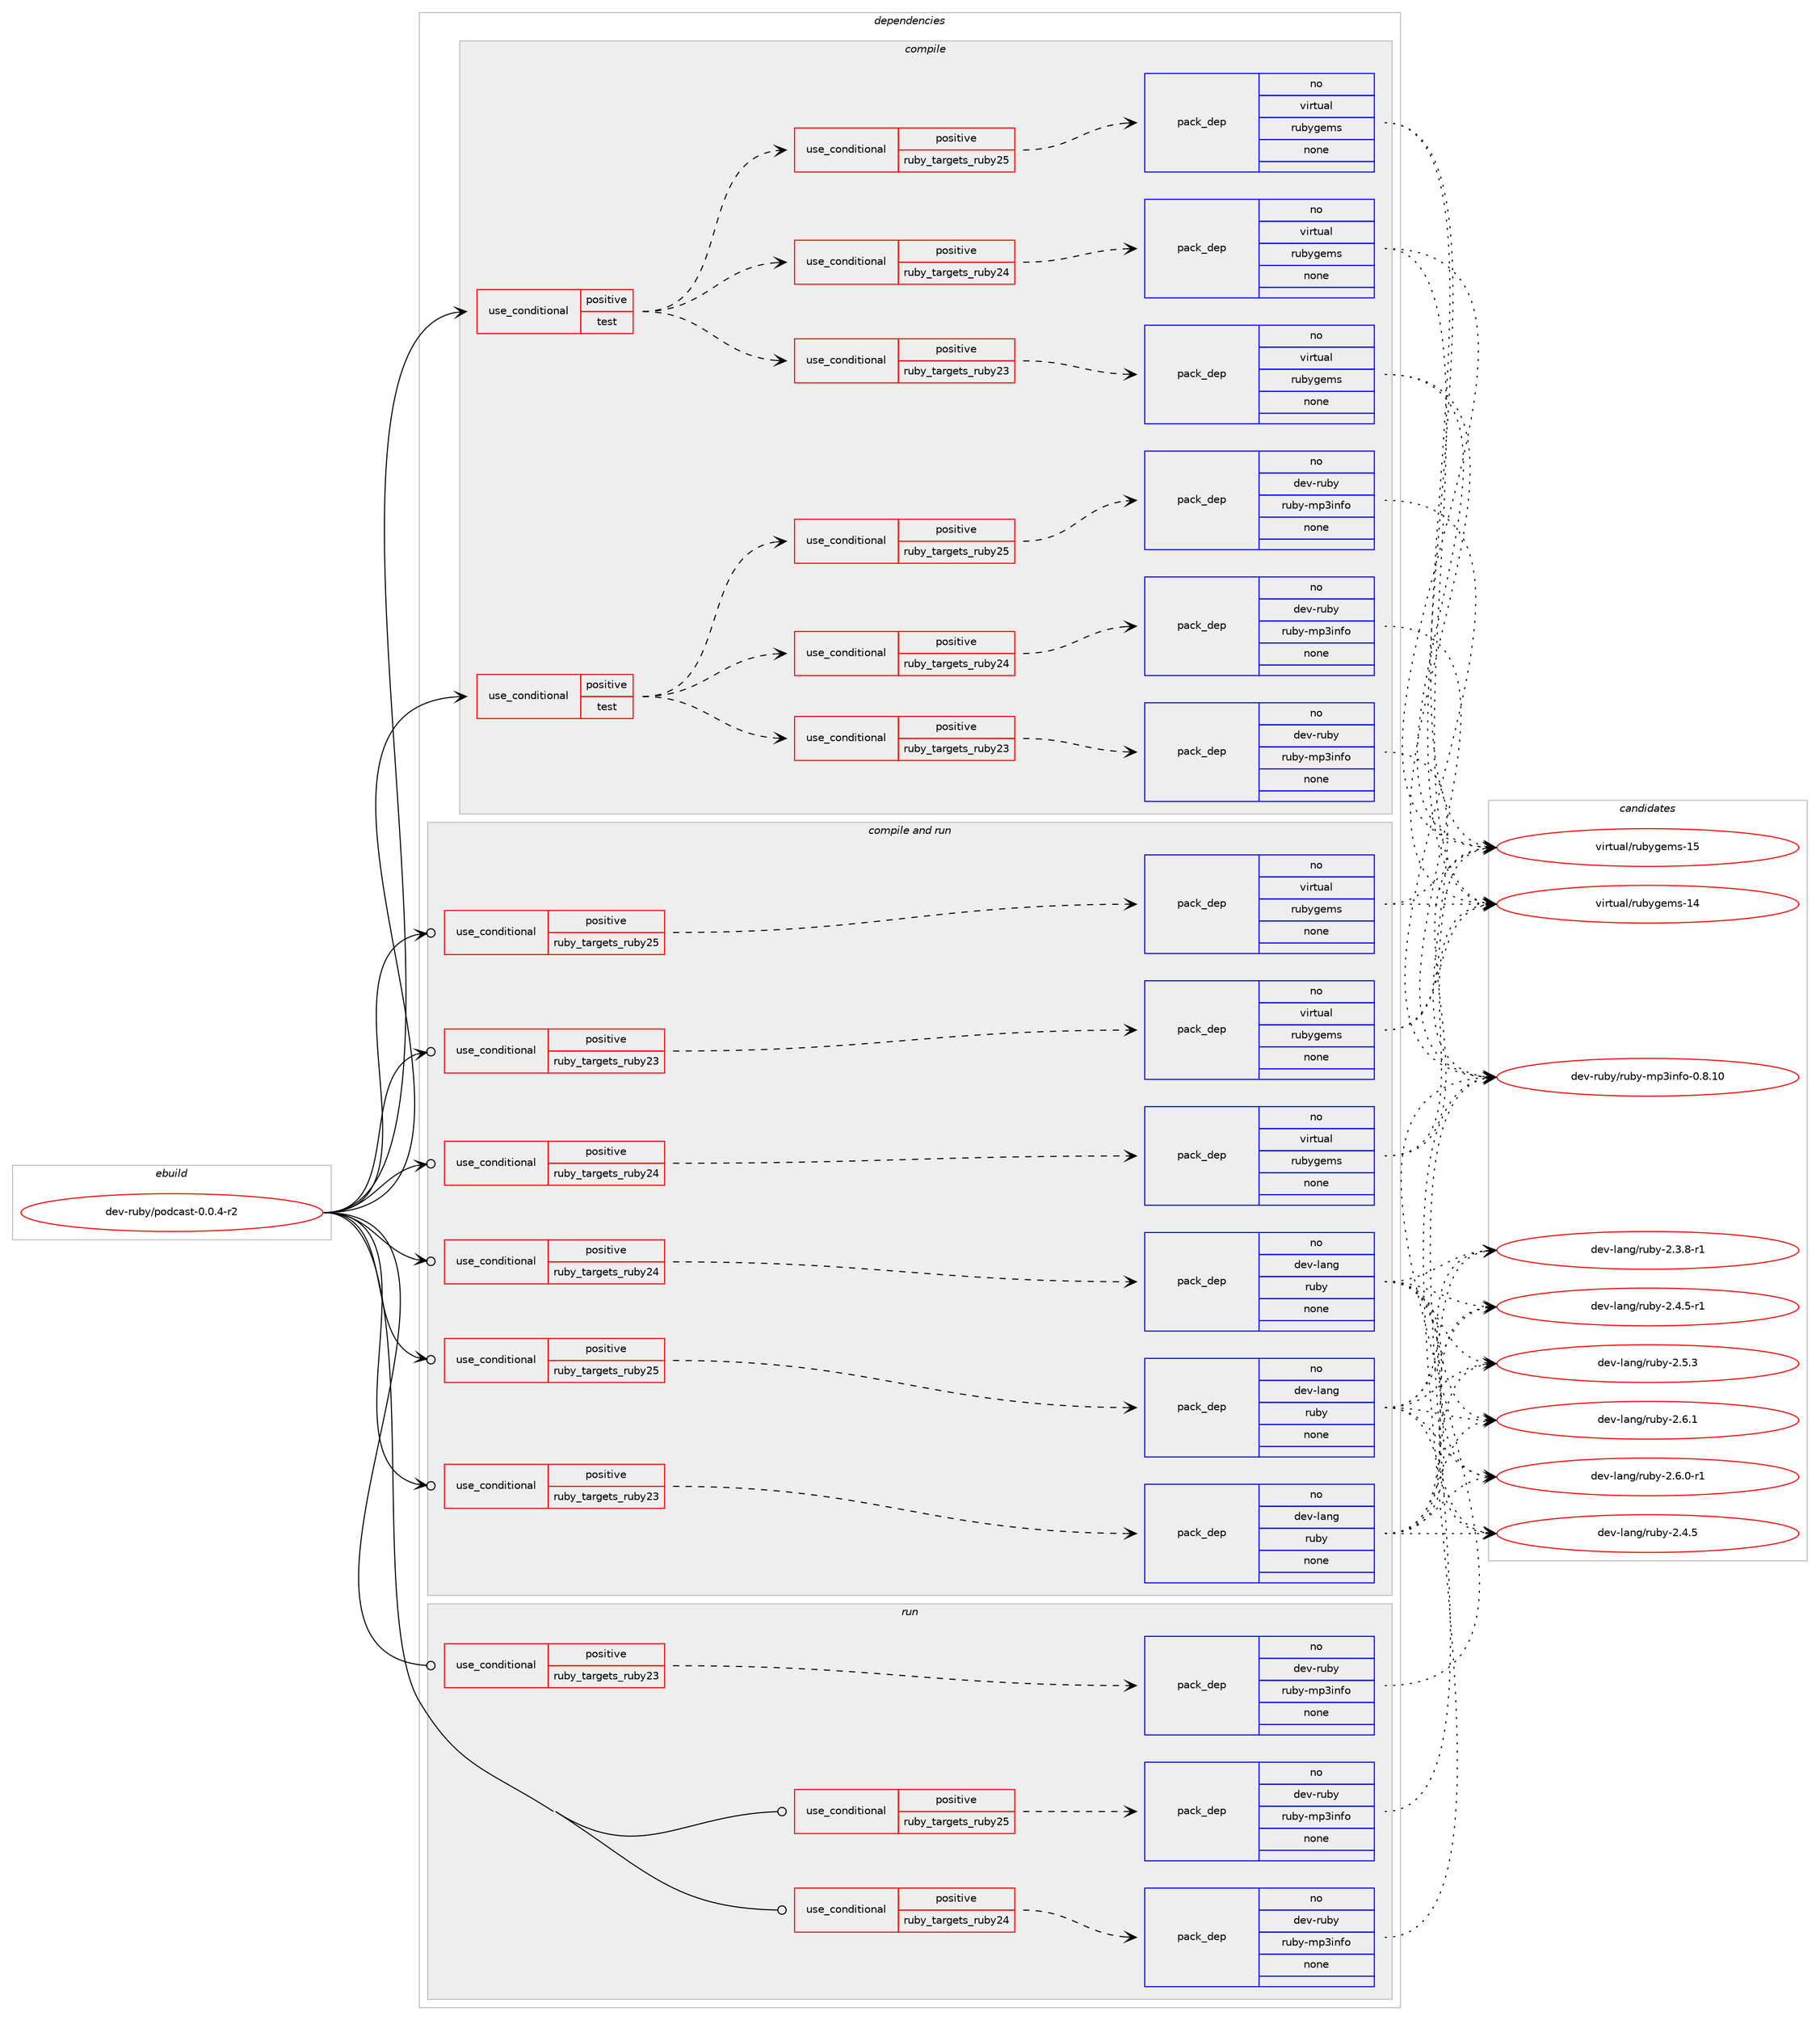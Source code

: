 digraph prolog {

# *************
# Graph options
# *************

newrank=true;
concentrate=true;
compound=true;
graph [rankdir=LR,fontname=Helvetica,fontsize=10,ranksep=1.5];#, ranksep=2.5, nodesep=0.2];
edge  [arrowhead=vee];
node  [fontname=Helvetica,fontsize=10];

# **********
# The ebuild
# **********

subgraph cluster_leftcol {
color=gray;
rank=same;
label=<<i>ebuild</i>>;
id [label="dev-ruby/podcast-0.0.4-r2", color=red, width=4, href="../dev-ruby/podcast-0.0.4-r2.svg"];
}

# ****************
# The dependencies
# ****************

subgraph cluster_midcol {
color=gray;
label=<<i>dependencies</i>>;
subgraph cluster_compile {
fillcolor="#eeeeee";
style=filled;
label=<<i>compile</i>>;
subgraph cond409542 {
dependency1511785 [label=<<TABLE BORDER="0" CELLBORDER="1" CELLSPACING="0" CELLPADDING="4"><TR><TD ROWSPAN="3" CELLPADDING="10">use_conditional</TD></TR><TR><TD>positive</TD></TR><TR><TD>test</TD></TR></TABLE>>, shape=none, color=red];
subgraph cond409543 {
dependency1511786 [label=<<TABLE BORDER="0" CELLBORDER="1" CELLSPACING="0" CELLPADDING="4"><TR><TD ROWSPAN="3" CELLPADDING="10">use_conditional</TD></TR><TR><TD>positive</TD></TR><TR><TD>ruby_targets_ruby23</TD></TR></TABLE>>, shape=none, color=red];
subgraph pack1078737 {
dependency1511787 [label=<<TABLE BORDER="0" CELLBORDER="1" CELLSPACING="0" CELLPADDING="4" WIDTH="220"><TR><TD ROWSPAN="6" CELLPADDING="30">pack_dep</TD></TR><TR><TD WIDTH="110">no</TD></TR><TR><TD>dev-ruby</TD></TR><TR><TD>ruby-mp3info</TD></TR><TR><TD>none</TD></TR><TR><TD></TD></TR></TABLE>>, shape=none, color=blue];
}
dependency1511786:e -> dependency1511787:w [weight=20,style="dashed",arrowhead="vee"];
}
dependency1511785:e -> dependency1511786:w [weight=20,style="dashed",arrowhead="vee"];
subgraph cond409544 {
dependency1511788 [label=<<TABLE BORDER="0" CELLBORDER="1" CELLSPACING="0" CELLPADDING="4"><TR><TD ROWSPAN="3" CELLPADDING="10">use_conditional</TD></TR><TR><TD>positive</TD></TR><TR><TD>ruby_targets_ruby24</TD></TR></TABLE>>, shape=none, color=red];
subgraph pack1078738 {
dependency1511789 [label=<<TABLE BORDER="0" CELLBORDER="1" CELLSPACING="0" CELLPADDING="4" WIDTH="220"><TR><TD ROWSPAN="6" CELLPADDING="30">pack_dep</TD></TR><TR><TD WIDTH="110">no</TD></TR><TR><TD>dev-ruby</TD></TR><TR><TD>ruby-mp3info</TD></TR><TR><TD>none</TD></TR><TR><TD></TD></TR></TABLE>>, shape=none, color=blue];
}
dependency1511788:e -> dependency1511789:w [weight=20,style="dashed",arrowhead="vee"];
}
dependency1511785:e -> dependency1511788:w [weight=20,style="dashed",arrowhead="vee"];
subgraph cond409545 {
dependency1511790 [label=<<TABLE BORDER="0" CELLBORDER="1" CELLSPACING="0" CELLPADDING="4"><TR><TD ROWSPAN="3" CELLPADDING="10">use_conditional</TD></TR><TR><TD>positive</TD></TR><TR><TD>ruby_targets_ruby25</TD></TR></TABLE>>, shape=none, color=red];
subgraph pack1078739 {
dependency1511791 [label=<<TABLE BORDER="0" CELLBORDER="1" CELLSPACING="0" CELLPADDING="4" WIDTH="220"><TR><TD ROWSPAN="6" CELLPADDING="30">pack_dep</TD></TR><TR><TD WIDTH="110">no</TD></TR><TR><TD>dev-ruby</TD></TR><TR><TD>ruby-mp3info</TD></TR><TR><TD>none</TD></TR><TR><TD></TD></TR></TABLE>>, shape=none, color=blue];
}
dependency1511790:e -> dependency1511791:w [weight=20,style="dashed",arrowhead="vee"];
}
dependency1511785:e -> dependency1511790:w [weight=20,style="dashed",arrowhead="vee"];
}
id:e -> dependency1511785:w [weight=20,style="solid",arrowhead="vee"];
subgraph cond409546 {
dependency1511792 [label=<<TABLE BORDER="0" CELLBORDER="1" CELLSPACING="0" CELLPADDING="4"><TR><TD ROWSPAN="3" CELLPADDING="10">use_conditional</TD></TR><TR><TD>positive</TD></TR><TR><TD>test</TD></TR></TABLE>>, shape=none, color=red];
subgraph cond409547 {
dependency1511793 [label=<<TABLE BORDER="0" CELLBORDER="1" CELLSPACING="0" CELLPADDING="4"><TR><TD ROWSPAN="3" CELLPADDING="10">use_conditional</TD></TR><TR><TD>positive</TD></TR><TR><TD>ruby_targets_ruby23</TD></TR></TABLE>>, shape=none, color=red];
subgraph pack1078740 {
dependency1511794 [label=<<TABLE BORDER="0" CELLBORDER="1" CELLSPACING="0" CELLPADDING="4" WIDTH="220"><TR><TD ROWSPAN="6" CELLPADDING="30">pack_dep</TD></TR><TR><TD WIDTH="110">no</TD></TR><TR><TD>virtual</TD></TR><TR><TD>rubygems</TD></TR><TR><TD>none</TD></TR><TR><TD></TD></TR></TABLE>>, shape=none, color=blue];
}
dependency1511793:e -> dependency1511794:w [weight=20,style="dashed",arrowhead="vee"];
}
dependency1511792:e -> dependency1511793:w [weight=20,style="dashed",arrowhead="vee"];
subgraph cond409548 {
dependency1511795 [label=<<TABLE BORDER="0" CELLBORDER="1" CELLSPACING="0" CELLPADDING="4"><TR><TD ROWSPAN="3" CELLPADDING="10">use_conditional</TD></TR><TR><TD>positive</TD></TR><TR><TD>ruby_targets_ruby24</TD></TR></TABLE>>, shape=none, color=red];
subgraph pack1078741 {
dependency1511796 [label=<<TABLE BORDER="0" CELLBORDER="1" CELLSPACING="0" CELLPADDING="4" WIDTH="220"><TR><TD ROWSPAN="6" CELLPADDING="30">pack_dep</TD></TR><TR><TD WIDTH="110">no</TD></TR><TR><TD>virtual</TD></TR><TR><TD>rubygems</TD></TR><TR><TD>none</TD></TR><TR><TD></TD></TR></TABLE>>, shape=none, color=blue];
}
dependency1511795:e -> dependency1511796:w [weight=20,style="dashed",arrowhead="vee"];
}
dependency1511792:e -> dependency1511795:w [weight=20,style="dashed",arrowhead="vee"];
subgraph cond409549 {
dependency1511797 [label=<<TABLE BORDER="0" CELLBORDER="1" CELLSPACING="0" CELLPADDING="4"><TR><TD ROWSPAN="3" CELLPADDING="10">use_conditional</TD></TR><TR><TD>positive</TD></TR><TR><TD>ruby_targets_ruby25</TD></TR></TABLE>>, shape=none, color=red];
subgraph pack1078742 {
dependency1511798 [label=<<TABLE BORDER="0" CELLBORDER="1" CELLSPACING="0" CELLPADDING="4" WIDTH="220"><TR><TD ROWSPAN="6" CELLPADDING="30">pack_dep</TD></TR><TR><TD WIDTH="110">no</TD></TR><TR><TD>virtual</TD></TR><TR><TD>rubygems</TD></TR><TR><TD>none</TD></TR><TR><TD></TD></TR></TABLE>>, shape=none, color=blue];
}
dependency1511797:e -> dependency1511798:w [weight=20,style="dashed",arrowhead="vee"];
}
dependency1511792:e -> dependency1511797:w [weight=20,style="dashed",arrowhead="vee"];
}
id:e -> dependency1511792:w [weight=20,style="solid",arrowhead="vee"];
}
subgraph cluster_compileandrun {
fillcolor="#eeeeee";
style=filled;
label=<<i>compile and run</i>>;
subgraph cond409550 {
dependency1511799 [label=<<TABLE BORDER="0" CELLBORDER="1" CELLSPACING="0" CELLPADDING="4"><TR><TD ROWSPAN="3" CELLPADDING="10">use_conditional</TD></TR><TR><TD>positive</TD></TR><TR><TD>ruby_targets_ruby23</TD></TR></TABLE>>, shape=none, color=red];
subgraph pack1078743 {
dependency1511800 [label=<<TABLE BORDER="0" CELLBORDER="1" CELLSPACING="0" CELLPADDING="4" WIDTH="220"><TR><TD ROWSPAN="6" CELLPADDING="30">pack_dep</TD></TR><TR><TD WIDTH="110">no</TD></TR><TR><TD>dev-lang</TD></TR><TR><TD>ruby</TD></TR><TR><TD>none</TD></TR><TR><TD></TD></TR></TABLE>>, shape=none, color=blue];
}
dependency1511799:e -> dependency1511800:w [weight=20,style="dashed",arrowhead="vee"];
}
id:e -> dependency1511799:w [weight=20,style="solid",arrowhead="odotvee"];
subgraph cond409551 {
dependency1511801 [label=<<TABLE BORDER="0" CELLBORDER="1" CELLSPACING="0" CELLPADDING="4"><TR><TD ROWSPAN="3" CELLPADDING="10">use_conditional</TD></TR><TR><TD>positive</TD></TR><TR><TD>ruby_targets_ruby23</TD></TR></TABLE>>, shape=none, color=red];
subgraph pack1078744 {
dependency1511802 [label=<<TABLE BORDER="0" CELLBORDER="1" CELLSPACING="0" CELLPADDING="4" WIDTH="220"><TR><TD ROWSPAN="6" CELLPADDING="30">pack_dep</TD></TR><TR><TD WIDTH="110">no</TD></TR><TR><TD>virtual</TD></TR><TR><TD>rubygems</TD></TR><TR><TD>none</TD></TR><TR><TD></TD></TR></TABLE>>, shape=none, color=blue];
}
dependency1511801:e -> dependency1511802:w [weight=20,style="dashed",arrowhead="vee"];
}
id:e -> dependency1511801:w [weight=20,style="solid",arrowhead="odotvee"];
subgraph cond409552 {
dependency1511803 [label=<<TABLE BORDER="0" CELLBORDER="1" CELLSPACING="0" CELLPADDING="4"><TR><TD ROWSPAN="3" CELLPADDING="10">use_conditional</TD></TR><TR><TD>positive</TD></TR><TR><TD>ruby_targets_ruby24</TD></TR></TABLE>>, shape=none, color=red];
subgraph pack1078745 {
dependency1511804 [label=<<TABLE BORDER="0" CELLBORDER="1" CELLSPACING="0" CELLPADDING="4" WIDTH="220"><TR><TD ROWSPAN="6" CELLPADDING="30">pack_dep</TD></TR><TR><TD WIDTH="110">no</TD></TR><TR><TD>dev-lang</TD></TR><TR><TD>ruby</TD></TR><TR><TD>none</TD></TR><TR><TD></TD></TR></TABLE>>, shape=none, color=blue];
}
dependency1511803:e -> dependency1511804:w [weight=20,style="dashed",arrowhead="vee"];
}
id:e -> dependency1511803:w [weight=20,style="solid",arrowhead="odotvee"];
subgraph cond409553 {
dependency1511805 [label=<<TABLE BORDER="0" CELLBORDER="1" CELLSPACING="0" CELLPADDING="4"><TR><TD ROWSPAN="3" CELLPADDING="10">use_conditional</TD></TR><TR><TD>positive</TD></TR><TR><TD>ruby_targets_ruby24</TD></TR></TABLE>>, shape=none, color=red];
subgraph pack1078746 {
dependency1511806 [label=<<TABLE BORDER="0" CELLBORDER="1" CELLSPACING="0" CELLPADDING="4" WIDTH="220"><TR><TD ROWSPAN="6" CELLPADDING="30">pack_dep</TD></TR><TR><TD WIDTH="110">no</TD></TR><TR><TD>virtual</TD></TR><TR><TD>rubygems</TD></TR><TR><TD>none</TD></TR><TR><TD></TD></TR></TABLE>>, shape=none, color=blue];
}
dependency1511805:e -> dependency1511806:w [weight=20,style="dashed",arrowhead="vee"];
}
id:e -> dependency1511805:w [weight=20,style="solid",arrowhead="odotvee"];
subgraph cond409554 {
dependency1511807 [label=<<TABLE BORDER="0" CELLBORDER="1" CELLSPACING="0" CELLPADDING="4"><TR><TD ROWSPAN="3" CELLPADDING="10">use_conditional</TD></TR><TR><TD>positive</TD></TR><TR><TD>ruby_targets_ruby25</TD></TR></TABLE>>, shape=none, color=red];
subgraph pack1078747 {
dependency1511808 [label=<<TABLE BORDER="0" CELLBORDER="1" CELLSPACING="0" CELLPADDING="4" WIDTH="220"><TR><TD ROWSPAN="6" CELLPADDING="30">pack_dep</TD></TR><TR><TD WIDTH="110">no</TD></TR><TR><TD>dev-lang</TD></TR><TR><TD>ruby</TD></TR><TR><TD>none</TD></TR><TR><TD></TD></TR></TABLE>>, shape=none, color=blue];
}
dependency1511807:e -> dependency1511808:w [weight=20,style="dashed",arrowhead="vee"];
}
id:e -> dependency1511807:w [weight=20,style="solid",arrowhead="odotvee"];
subgraph cond409555 {
dependency1511809 [label=<<TABLE BORDER="0" CELLBORDER="1" CELLSPACING="0" CELLPADDING="4"><TR><TD ROWSPAN="3" CELLPADDING="10">use_conditional</TD></TR><TR><TD>positive</TD></TR><TR><TD>ruby_targets_ruby25</TD></TR></TABLE>>, shape=none, color=red];
subgraph pack1078748 {
dependency1511810 [label=<<TABLE BORDER="0" CELLBORDER="1" CELLSPACING="0" CELLPADDING="4" WIDTH="220"><TR><TD ROWSPAN="6" CELLPADDING="30">pack_dep</TD></TR><TR><TD WIDTH="110">no</TD></TR><TR><TD>virtual</TD></TR><TR><TD>rubygems</TD></TR><TR><TD>none</TD></TR><TR><TD></TD></TR></TABLE>>, shape=none, color=blue];
}
dependency1511809:e -> dependency1511810:w [weight=20,style="dashed",arrowhead="vee"];
}
id:e -> dependency1511809:w [weight=20,style="solid",arrowhead="odotvee"];
}
subgraph cluster_run {
fillcolor="#eeeeee";
style=filled;
label=<<i>run</i>>;
subgraph cond409556 {
dependency1511811 [label=<<TABLE BORDER="0" CELLBORDER="1" CELLSPACING="0" CELLPADDING="4"><TR><TD ROWSPAN="3" CELLPADDING="10">use_conditional</TD></TR><TR><TD>positive</TD></TR><TR><TD>ruby_targets_ruby23</TD></TR></TABLE>>, shape=none, color=red];
subgraph pack1078749 {
dependency1511812 [label=<<TABLE BORDER="0" CELLBORDER="1" CELLSPACING="0" CELLPADDING="4" WIDTH="220"><TR><TD ROWSPAN="6" CELLPADDING="30">pack_dep</TD></TR><TR><TD WIDTH="110">no</TD></TR><TR><TD>dev-ruby</TD></TR><TR><TD>ruby-mp3info</TD></TR><TR><TD>none</TD></TR><TR><TD></TD></TR></TABLE>>, shape=none, color=blue];
}
dependency1511811:e -> dependency1511812:w [weight=20,style="dashed",arrowhead="vee"];
}
id:e -> dependency1511811:w [weight=20,style="solid",arrowhead="odot"];
subgraph cond409557 {
dependency1511813 [label=<<TABLE BORDER="0" CELLBORDER="1" CELLSPACING="0" CELLPADDING="4"><TR><TD ROWSPAN="3" CELLPADDING="10">use_conditional</TD></TR><TR><TD>positive</TD></TR><TR><TD>ruby_targets_ruby24</TD></TR></TABLE>>, shape=none, color=red];
subgraph pack1078750 {
dependency1511814 [label=<<TABLE BORDER="0" CELLBORDER="1" CELLSPACING="0" CELLPADDING="4" WIDTH="220"><TR><TD ROWSPAN="6" CELLPADDING="30">pack_dep</TD></TR><TR><TD WIDTH="110">no</TD></TR><TR><TD>dev-ruby</TD></TR><TR><TD>ruby-mp3info</TD></TR><TR><TD>none</TD></TR><TR><TD></TD></TR></TABLE>>, shape=none, color=blue];
}
dependency1511813:e -> dependency1511814:w [weight=20,style="dashed",arrowhead="vee"];
}
id:e -> dependency1511813:w [weight=20,style="solid",arrowhead="odot"];
subgraph cond409558 {
dependency1511815 [label=<<TABLE BORDER="0" CELLBORDER="1" CELLSPACING="0" CELLPADDING="4"><TR><TD ROWSPAN="3" CELLPADDING="10">use_conditional</TD></TR><TR><TD>positive</TD></TR><TR><TD>ruby_targets_ruby25</TD></TR></TABLE>>, shape=none, color=red];
subgraph pack1078751 {
dependency1511816 [label=<<TABLE BORDER="0" CELLBORDER="1" CELLSPACING="0" CELLPADDING="4" WIDTH="220"><TR><TD ROWSPAN="6" CELLPADDING="30">pack_dep</TD></TR><TR><TD WIDTH="110">no</TD></TR><TR><TD>dev-ruby</TD></TR><TR><TD>ruby-mp3info</TD></TR><TR><TD>none</TD></TR><TR><TD></TD></TR></TABLE>>, shape=none, color=blue];
}
dependency1511815:e -> dependency1511816:w [weight=20,style="dashed",arrowhead="vee"];
}
id:e -> dependency1511815:w [weight=20,style="solid",arrowhead="odot"];
}
}

# **************
# The candidates
# **************

subgraph cluster_choices {
rank=same;
color=gray;
label=<<i>candidates</i>>;

subgraph choice1078737 {
color=black;
nodesep=1;
choice10010111845114117981214711411798121451091125110511010211145484656464948 [label="dev-ruby/ruby-mp3info-0.8.10", color=red, width=4,href="../dev-ruby/ruby-mp3info-0.8.10.svg"];
dependency1511787:e -> choice10010111845114117981214711411798121451091125110511010211145484656464948:w [style=dotted,weight="100"];
}
subgraph choice1078738 {
color=black;
nodesep=1;
choice10010111845114117981214711411798121451091125110511010211145484656464948 [label="dev-ruby/ruby-mp3info-0.8.10", color=red, width=4,href="../dev-ruby/ruby-mp3info-0.8.10.svg"];
dependency1511789:e -> choice10010111845114117981214711411798121451091125110511010211145484656464948:w [style=dotted,weight="100"];
}
subgraph choice1078739 {
color=black;
nodesep=1;
choice10010111845114117981214711411798121451091125110511010211145484656464948 [label="dev-ruby/ruby-mp3info-0.8.10", color=red, width=4,href="../dev-ruby/ruby-mp3info-0.8.10.svg"];
dependency1511791:e -> choice10010111845114117981214711411798121451091125110511010211145484656464948:w [style=dotted,weight="100"];
}
subgraph choice1078740 {
color=black;
nodesep=1;
choice118105114116117971084711411798121103101109115454952 [label="virtual/rubygems-14", color=red, width=4,href="../virtual/rubygems-14.svg"];
choice118105114116117971084711411798121103101109115454953 [label="virtual/rubygems-15", color=red, width=4,href="../virtual/rubygems-15.svg"];
dependency1511794:e -> choice118105114116117971084711411798121103101109115454952:w [style=dotted,weight="100"];
dependency1511794:e -> choice118105114116117971084711411798121103101109115454953:w [style=dotted,weight="100"];
}
subgraph choice1078741 {
color=black;
nodesep=1;
choice118105114116117971084711411798121103101109115454952 [label="virtual/rubygems-14", color=red, width=4,href="../virtual/rubygems-14.svg"];
choice118105114116117971084711411798121103101109115454953 [label="virtual/rubygems-15", color=red, width=4,href="../virtual/rubygems-15.svg"];
dependency1511796:e -> choice118105114116117971084711411798121103101109115454952:w [style=dotted,weight="100"];
dependency1511796:e -> choice118105114116117971084711411798121103101109115454953:w [style=dotted,weight="100"];
}
subgraph choice1078742 {
color=black;
nodesep=1;
choice118105114116117971084711411798121103101109115454952 [label="virtual/rubygems-14", color=red, width=4,href="../virtual/rubygems-14.svg"];
choice118105114116117971084711411798121103101109115454953 [label="virtual/rubygems-15", color=red, width=4,href="../virtual/rubygems-15.svg"];
dependency1511798:e -> choice118105114116117971084711411798121103101109115454952:w [style=dotted,weight="100"];
dependency1511798:e -> choice118105114116117971084711411798121103101109115454953:w [style=dotted,weight="100"];
}
subgraph choice1078743 {
color=black;
nodesep=1;
choice100101118451089711010347114117981214550465146564511449 [label="dev-lang/ruby-2.3.8-r1", color=red, width=4,href="../dev-lang/ruby-2.3.8-r1.svg"];
choice10010111845108971101034711411798121455046524653 [label="dev-lang/ruby-2.4.5", color=red, width=4,href="../dev-lang/ruby-2.4.5.svg"];
choice100101118451089711010347114117981214550465246534511449 [label="dev-lang/ruby-2.4.5-r1", color=red, width=4,href="../dev-lang/ruby-2.4.5-r1.svg"];
choice10010111845108971101034711411798121455046534651 [label="dev-lang/ruby-2.5.3", color=red, width=4,href="../dev-lang/ruby-2.5.3.svg"];
choice100101118451089711010347114117981214550465446484511449 [label="dev-lang/ruby-2.6.0-r1", color=red, width=4,href="../dev-lang/ruby-2.6.0-r1.svg"];
choice10010111845108971101034711411798121455046544649 [label="dev-lang/ruby-2.6.1", color=red, width=4,href="../dev-lang/ruby-2.6.1.svg"];
dependency1511800:e -> choice100101118451089711010347114117981214550465146564511449:w [style=dotted,weight="100"];
dependency1511800:e -> choice10010111845108971101034711411798121455046524653:w [style=dotted,weight="100"];
dependency1511800:e -> choice100101118451089711010347114117981214550465246534511449:w [style=dotted,weight="100"];
dependency1511800:e -> choice10010111845108971101034711411798121455046534651:w [style=dotted,weight="100"];
dependency1511800:e -> choice100101118451089711010347114117981214550465446484511449:w [style=dotted,weight="100"];
dependency1511800:e -> choice10010111845108971101034711411798121455046544649:w [style=dotted,weight="100"];
}
subgraph choice1078744 {
color=black;
nodesep=1;
choice118105114116117971084711411798121103101109115454952 [label="virtual/rubygems-14", color=red, width=4,href="../virtual/rubygems-14.svg"];
choice118105114116117971084711411798121103101109115454953 [label="virtual/rubygems-15", color=red, width=4,href="../virtual/rubygems-15.svg"];
dependency1511802:e -> choice118105114116117971084711411798121103101109115454952:w [style=dotted,weight="100"];
dependency1511802:e -> choice118105114116117971084711411798121103101109115454953:w [style=dotted,weight="100"];
}
subgraph choice1078745 {
color=black;
nodesep=1;
choice100101118451089711010347114117981214550465146564511449 [label="dev-lang/ruby-2.3.8-r1", color=red, width=4,href="../dev-lang/ruby-2.3.8-r1.svg"];
choice10010111845108971101034711411798121455046524653 [label="dev-lang/ruby-2.4.5", color=red, width=4,href="../dev-lang/ruby-2.4.5.svg"];
choice100101118451089711010347114117981214550465246534511449 [label="dev-lang/ruby-2.4.5-r1", color=red, width=4,href="../dev-lang/ruby-2.4.5-r1.svg"];
choice10010111845108971101034711411798121455046534651 [label="dev-lang/ruby-2.5.3", color=red, width=4,href="../dev-lang/ruby-2.5.3.svg"];
choice100101118451089711010347114117981214550465446484511449 [label="dev-lang/ruby-2.6.0-r1", color=red, width=4,href="../dev-lang/ruby-2.6.0-r1.svg"];
choice10010111845108971101034711411798121455046544649 [label="dev-lang/ruby-2.6.1", color=red, width=4,href="../dev-lang/ruby-2.6.1.svg"];
dependency1511804:e -> choice100101118451089711010347114117981214550465146564511449:w [style=dotted,weight="100"];
dependency1511804:e -> choice10010111845108971101034711411798121455046524653:w [style=dotted,weight="100"];
dependency1511804:e -> choice100101118451089711010347114117981214550465246534511449:w [style=dotted,weight="100"];
dependency1511804:e -> choice10010111845108971101034711411798121455046534651:w [style=dotted,weight="100"];
dependency1511804:e -> choice100101118451089711010347114117981214550465446484511449:w [style=dotted,weight="100"];
dependency1511804:e -> choice10010111845108971101034711411798121455046544649:w [style=dotted,weight="100"];
}
subgraph choice1078746 {
color=black;
nodesep=1;
choice118105114116117971084711411798121103101109115454952 [label="virtual/rubygems-14", color=red, width=4,href="../virtual/rubygems-14.svg"];
choice118105114116117971084711411798121103101109115454953 [label="virtual/rubygems-15", color=red, width=4,href="../virtual/rubygems-15.svg"];
dependency1511806:e -> choice118105114116117971084711411798121103101109115454952:w [style=dotted,weight="100"];
dependency1511806:e -> choice118105114116117971084711411798121103101109115454953:w [style=dotted,weight="100"];
}
subgraph choice1078747 {
color=black;
nodesep=1;
choice100101118451089711010347114117981214550465146564511449 [label="dev-lang/ruby-2.3.8-r1", color=red, width=4,href="../dev-lang/ruby-2.3.8-r1.svg"];
choice10010111845108971101034711411798121455046524653 [label="dev-lang/ruby-2.4.5", color=red, width=4,href="../dev-lang/ruby-2.4.5.svg"];
choice100101118451089711010347114117981214550465246534511449 [label="dev-lang/ruby-2.4.5-r1", color=red, width=4,href="../dev-lang/ruby-2.4.5-r1.svg"];
choice10010111845108971101034711411798121455046534651 [label="dev-lang/ruby-2.5.3", color=red, width=4,href="../dev-lang/ruby-2.5.3.svg"];
choice100101118451089711010347114117981214550465446484511449 [label="dev-lang/ruby-2.6.0-r1", color=red, width=4,href="../dev-lang/ruby-2.6.0-r1.svg"];
choice10010111845108971101034711411798121455046544649 [label="dev-lang/ruby-2.6.1", color=red, width=4,href="../dev-lang/ruby-2.6.1.svg"];
dependency1511808:e -> choice100101118451089711010347114117981214550465146564511449:w [style=dotted,weight="100"];
dependency1511808:e -> choice10010111845108971101034711411798121455046524653:w [style=dotted,weight="100"];
dependency1511808:e -> choice100101118451089711010347114117981214550465246534511449:w [style=dotted,weight="100"];
dependency1511808:e -> choice10010111845108971101034711411798121455046534651:w [style=dotted,weight="100"];
dependency1511808:e -> choice100101118451089711010347114117981214550465446484511449:w [style=dotted,weight="100"];
dependency1511808:e -> choice10010111845108971101034711411798121455046544649:w [style=dotted,weight="100"];
}
subgraph choice1078748 {
color=black;
nodesep=1;
choice118105114116117971084711411798121103101109115454952 [label="virtual/rubygems-14", color=red, width=4,href="../virtual/rubygems-14.svg"];
choice118105114116117971084711411798121103101109115454953 [label="virtual/rubygems-15", color=red, width=4,href="../virtual/rubygems-15.svg"];
dependency1511810:e -> choice118105114116117971084711411798121103101109115454952:w [style=dotted,weight="100"];
dependency1511810:e -> choice118105114116117971084711411798121103101109115454953:w [style=dotted,weight="100"];
}
subgraph choice1078749 {
color=black;
nodesep=1;
choice10010111845114117981214711411798121451091125110511010211145484656464948 [label="dev-ruby/ruby-mp3info-0.8.10", color=red, width=4,href="../dev-ruby/ruby-mp3info-0.8.10.svg"];
dependency1511812:e -> choice10010111845114117981214711411798121451091125110511010211145484656464948:w [style=dotted,weight="100"];
}
subgraph choice1078750 {
color=black;
nodesep=1;
choice10010111845114117981214711411798121451091125110511010211145484656464948 [label="dev-ruby/ruby-mp3info-0.8.10", color=red, width=4,href="../dev-ruby/ruby-mp3info-0.8.10.svg"];
dependency1511814:e -> choice10010111845114117981214711411798121451091125110511010211145484656464948:w [style=dotted,weight="100"];
}
subgraph choice1078751 {
color=black;
nodesep=1;
choice10010111845114117981214711411798121451091125110511010211145484656464948 [label="dev-ruby/ruby-mp3info-0.8.10", color=red, width=4,href="../dev-ruby/ruby-mp3info-0.8.10.svg"];
dependency1511816:e -> choice10010111845114117981214711411798121451091125110511010211145484656464948:w [style=dotted,weight="100"];
}
}

}
